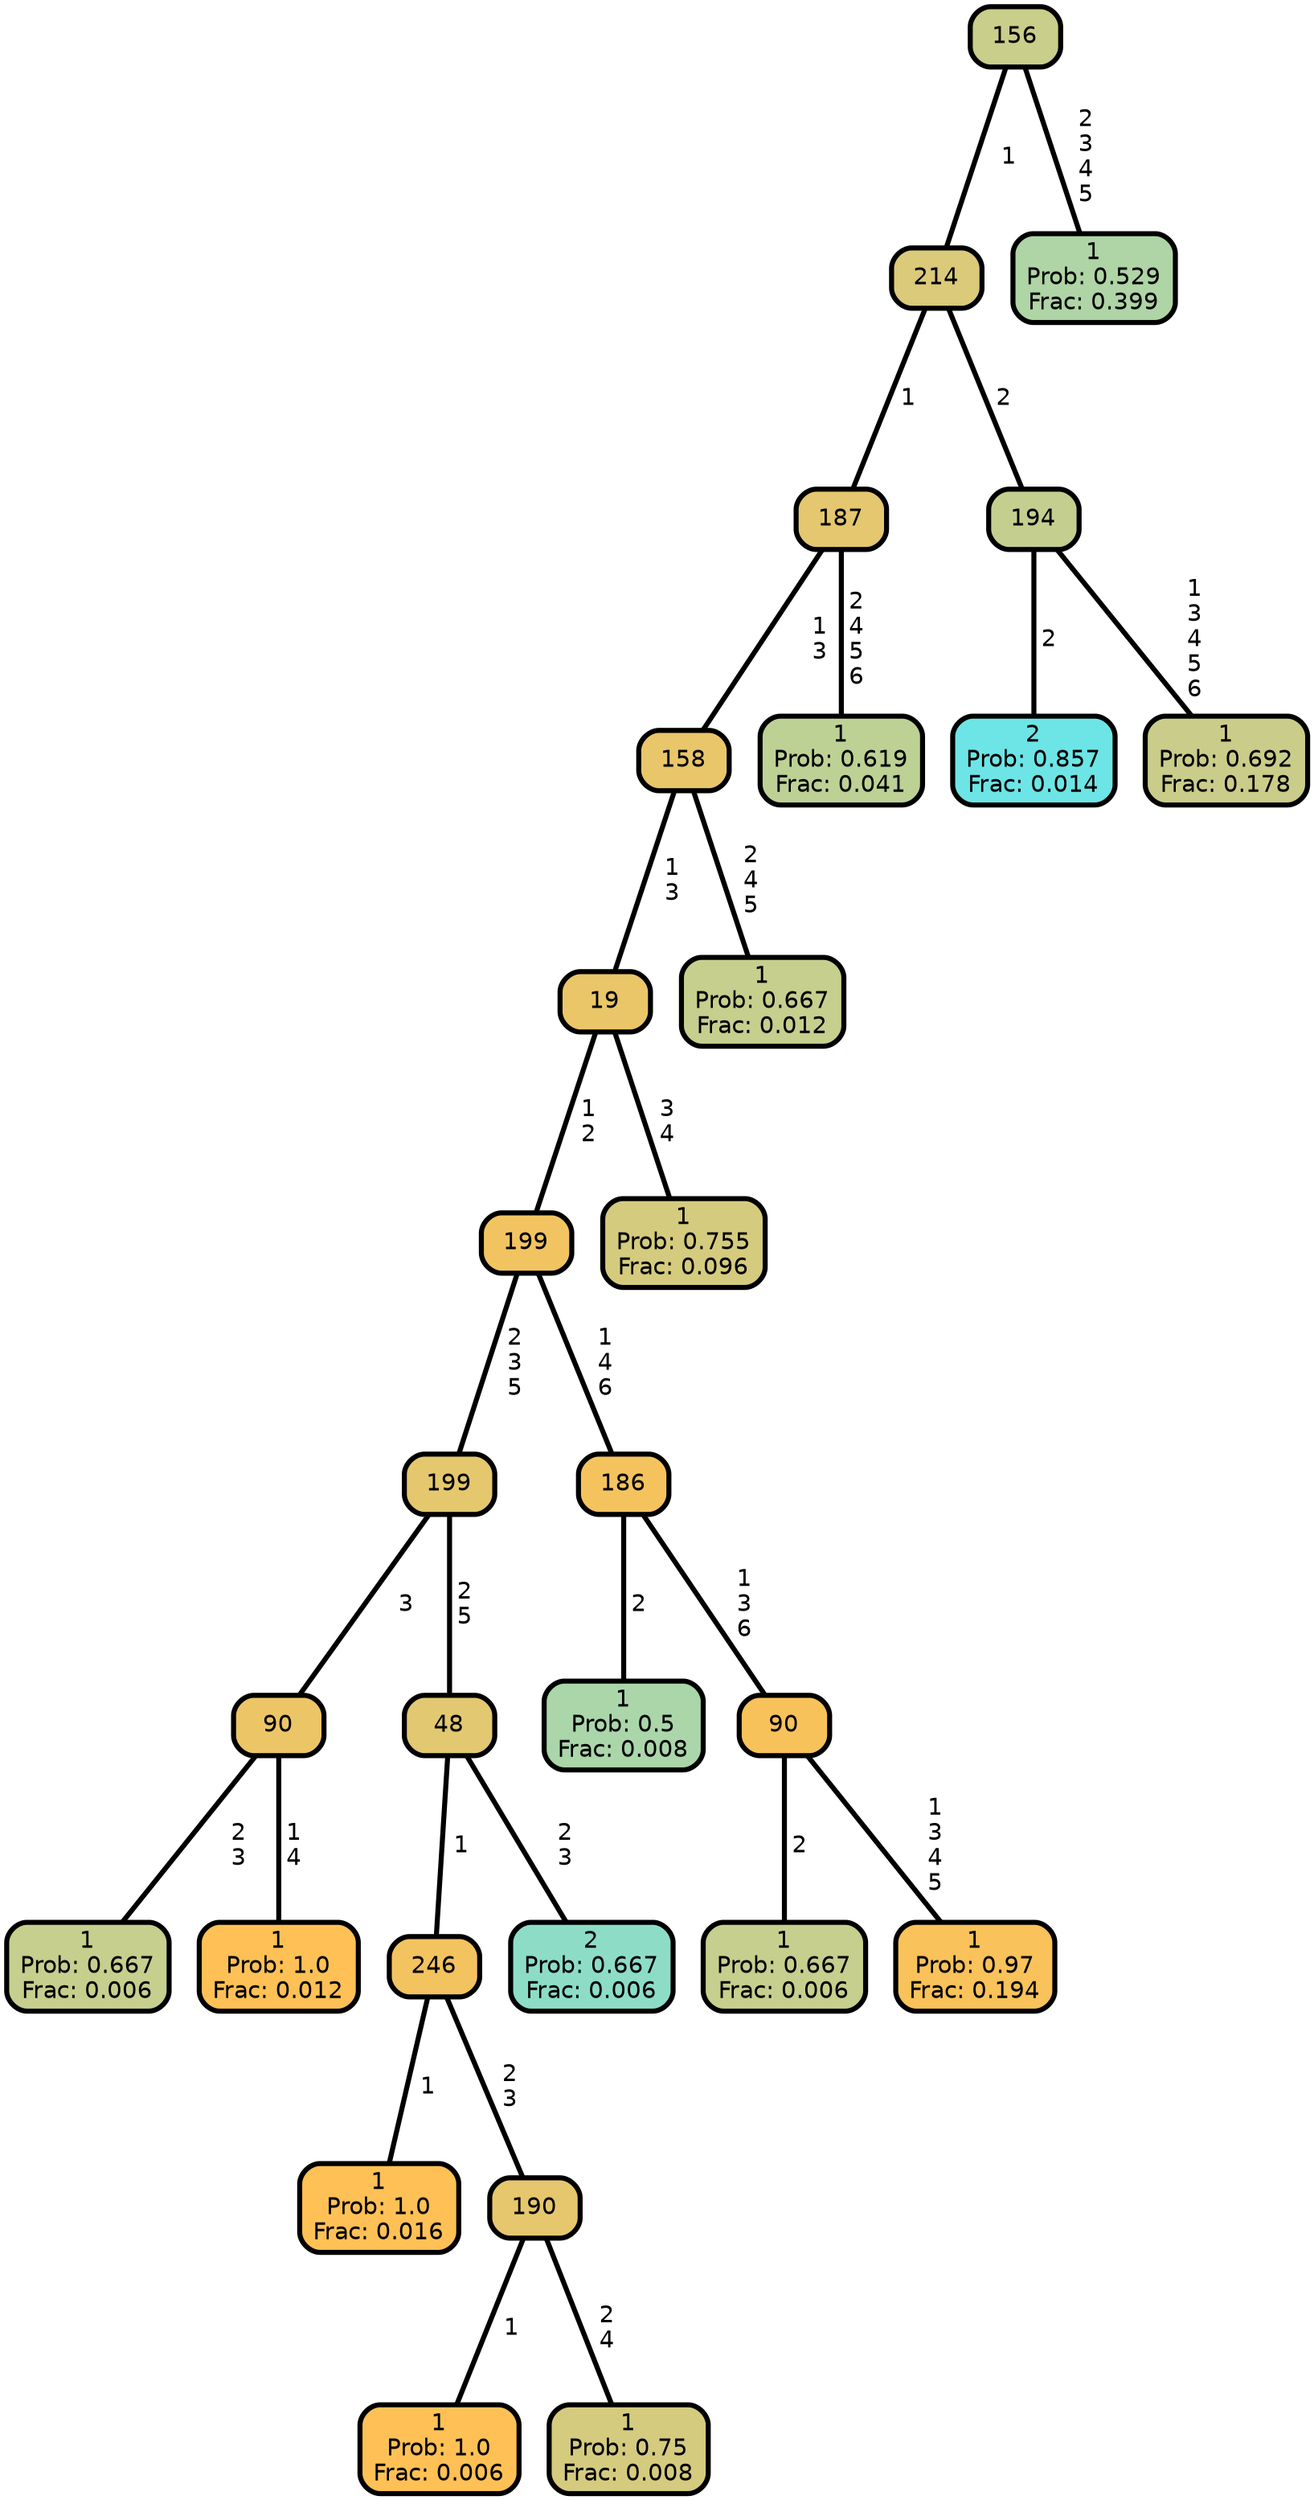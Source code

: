 graph Tree {
node [shape=box, style="filled, rounded",color="black",penwidth="3",fontcolor="black",                 fontname=helvetica] ;
graph [ranksep="0 equally", splines=straight,                 bgcolor=transparent, dpi=200] ;
edge [fontname=helvetica, color=black] ;
0 [label="1
Prob: 0.667
Frac: 0.006", fillcolor="#c6cf8d"] ;
1 [label="90", fillcolor="#ecc567"] ;
2 [label="1
Prob: 1.0
Frac: 0.012", fillcolor="#ffc155"] ;
3 [label="199", fillcolor="#e5c76e"] ;
4 [label="1
Prob: 1.0
Frac: 0.016", fillcolor="#ffc155"] ;
5 [label="246", fillcolor="#f3c360"] ;
6 [label="1
Prob: 1.0
Frac: 0.006", fillcolor="#ffc155"] ;
7 [label="190", fillcolor="#e6c76d"] ;
8 [label="1
Prob: 0.75
Frac: 0.008", fillcolor="#d4cb7f"] ;
9 [label="48", fillcolor="#e2c871"] ;
10 [label="2
Prob: 0.667
Frac: 0.006", fillcolor="#8dddc6"] ;
11 [label="199", fillcolor="#f2c461"] ;
12 [label="1
Prob: 0.5
Frac: 0.008", fillcolor="#aad6aa"] ;
13 [label="186", fillcolor="#f5c35e"] ;
14 [label="1
Prob: 0.667
Frac: 0.006", fillcolor="#c6cf8d"] ;
15 [label="90", fillcolor="#f8c25b"] ;
16 [label="1
Prob: 0.97
Frac: 0.194", fillcolor="#f9c25a"] ;
17 [label="19", fillcolor="#eac669"] ;
18 [label="1
Prob: 0.755
Frac: 0.096", fillcolor="#d5cb7e"] ;
19 [label="158", fillcolor="#e9c66a"] ;
20 [label="1
Prob: 0.667
Frac: 0.012", fillcolor="#c6cf8d"] ;
21 [label="187", fillcolor="#e4c76f"] ;
22 [label="1
Prob: 0.619
Frac: 0.041", fillcolor="#bed195"] ;
23 [label="214", fillcolor="#daca79"] ;
24 [label="2
Prob: 0.857
Frac: 0.014", fillcolor="#6de5e6"] ;
25 [label="194", fillcolor="#c4cf8f"] ;
26 [label="1
Prob: 0.692
Frac: 0.178", fillcolor="#cacd89"] ;
27 [label="156", fillcolor="#c9ce8a"] ;
28 [label="1
Prob: 0.529
Frac: 0.399", fillcolor="#afd4a5"] ;
1 -- 0 [label=" 2\n 3",penwidth=3] ;
1 -- 2 [label=" 1\n 4",penwidth=3] ;
3 -- 1 [label=" 3",penwidth=3] ;
3 -- 9 [label=" 2\n 5",penwidth=3] ;
5 -- 4 [label=" 1",penwidth=3] ;
5 -- 7 [label=" 2\n 3",penwidth=3] ;
7 -- 6 [label=" 1",penwidth=3] ;
7 -- 8 [label=" 2\n 4",penwidth=3] ;
9 -- 5 [label=" 1",penwidth=3] ;
9 -- 10 [label=" 2\n 3",penwidth=3] ;
11 -- 3 [label=" 2\n 3\n 5",penwidth=3] ;
11 -- 13 [label=" 1\n 4\n 6",penwidth=3] ;
13 -- 12 [label=" 2",penwidth=3] ;
13 -- 15 [label=" 1\n 3\n 6",penwidth=3] ;
15 -- 14 [label=" 2",penwidth=3] ;
15 -- 16 [label=" 1\n 3\n 4\n 5",penwidth=3] ;
17 -- 11 [label=" 1\n 2",penwidth=3] ;
17 -- 18 [label=" 3\n 4",penwidth=3] ;
19 -- 17 [label=" 1\n 3",penwidth=3] ;
19 -- 20 [label=" 2\n 4\n 5",penwidth=3] ;
21 -- 19 [label=" 1\n 3",penwidth=3] ;
21 -- 22 [label=" 2\n 4\n 5\n 6",penwidth=3] ;
23 -- 21 [label=" 1",penwidth=3] ;
23 -- 25 [label=" 2",penwidth=3] ;
25 -- 24 [label=" 2",penwidth=3] ;
25 -- 26 [label=" 1\n 3\n 4\n 5\n 6",penwidth=3] ;
27 -- 23 [label=" 1",penwidth=3] ;
27 -- 28 [label=" 2\n 3\n 4\n 5",penwidth=3] ;
{rank = same;}}